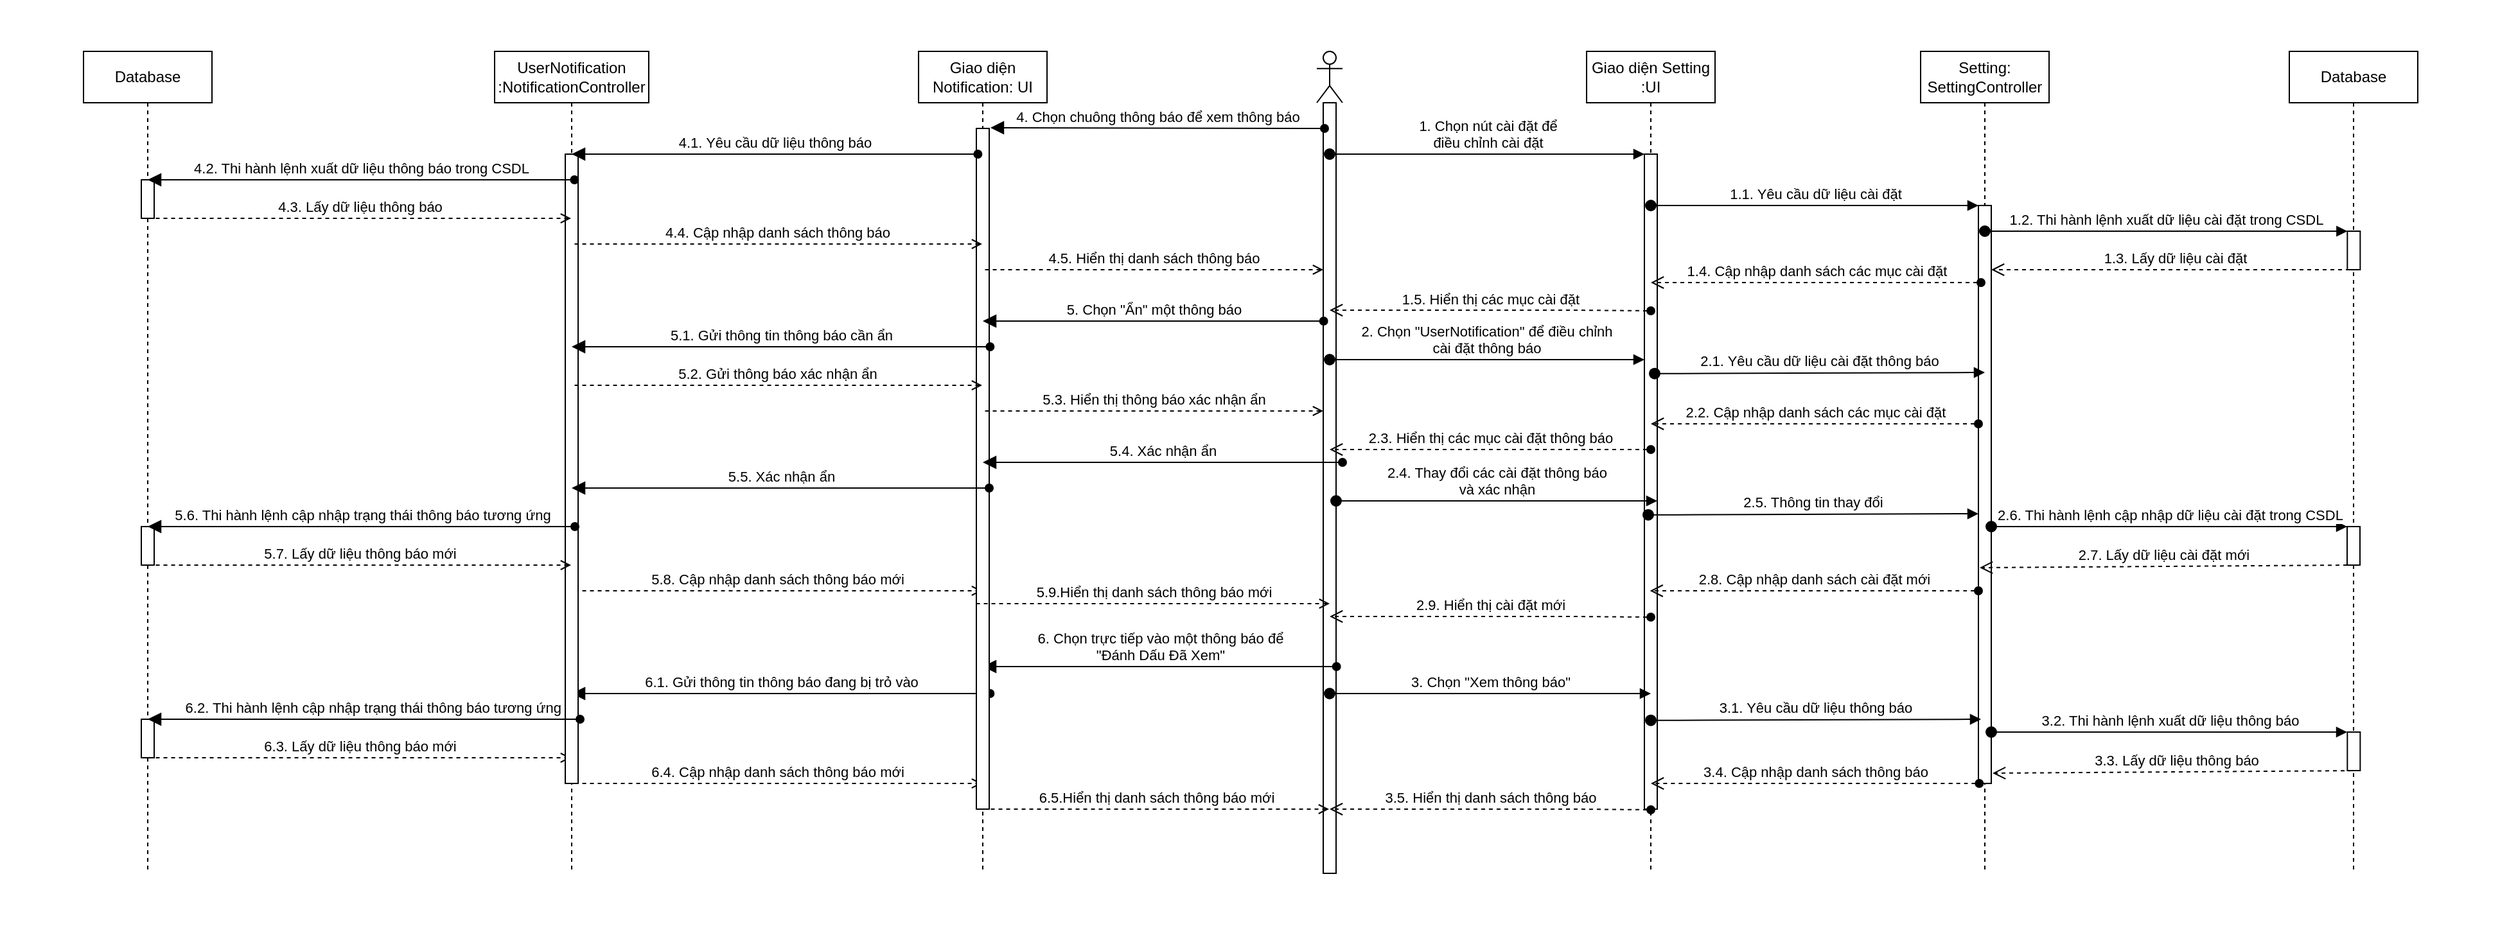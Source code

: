 <mxfile version="13.10.4" type="device"><diagram id="IbwBRbwFiVhsBLn8l_GS" name="Page-1"><mxGraphModel dx="2692" dy="580" grid="1" gridSize="10" guides="1" tooltips="1" connect="1" arrows="1" fold="1" page="1" pageScale="1" pageWidth="827" pageHeight="1169" math="0" shadow="0"><root><mxCell id="0"/><mxCell id="1" parent="0"/><mxCell id="XpI6HPz2dA2RVhCgYdmn-34" value="" style="rounded=0;whiteSpace=wrap;html=1;strokeColor=none;" parent="1" vertex="1"><mxGeometry x="-955" width="1945" height="720" as="geometry"/></mxCell><mxCell id="hLOanEfoE3hPCV4NBsCH-1" value="" style="shape=umlLifeline;participant=umlActor;perimeter=lifelinePerimeter;whiteSpace=wrap;html=1;container=1;collapsible=0;recursiveResize=0;verticalAlign=top;spacingTop=36;outlineConnect=0;" parent="1" vertex="1"><mxGeometry x="70" y="40" width="20" height="640" as="geometry"/></mxCell><mxCell id="sGJF5LgL8xmAPL6Voxfu-1" value="" style="html=1;points=[];perimeter=orthogonalPerimeter;" parent="hLOanEfoE3hPCV4NBsCH-1" vertex="1"><mxGeometry x="5" y="40" width="10" height="600" as="geometry"/></mxCell><mxCell id="hLOanEfoE3hPCV4NBsCH-2" value="Giao diện Setting&lt;br&gt;:UI" style="shape=umlLifeline;perimeter=lifelinePerimeter;whiteSpace=wrap;html=1;container=1;collapsible=0;recursiveResize=0;outlineConnect=0;" parent="1" vertex="1"><mxGeometry x="280" y="40" width="100" height="640" as="geometry"/></mxCell><mxCell id="hLOanEfoE3hPCV4NBsCH-9" value="" style="html=1;points=[];perimeter=orthogonalPerimeter;" parent="hLOanEfoE3hPCV4NBsCH-2" vertex="1"><mxGeometry x="45" y="80" width="10" height="510" as="geometry"/></mxCell><mxCell id="hLOanEfoE3hPCV4NBsCH-3" value="Setting:&lt;br&gt;SettingController" style="shape=umlLifeline;perimeter=lifelinePerimeter;whiteSpace=wrap;html=1;container=1;collapsible=0;recursiveResize=0;outlineConnect=0;" parent="1" vertex="1"><mxGeometry x="540" y="40" width="100" height="640" as="geometry"/></mxCell><mxCell id="hLOanEfoE3hPCV4NBsCH-6" value="" style="html=1;points=[];perimeter=orthogonalPerimeter;" parent="hLOanEfoE3hPCV4NBsCH-3" vertex="1"><mxGeometry x="45" y="120" width="10" height="450" as="geometry"/></mxCell><mxCell id="hLOanEfoE3hPCV4NBsCH-5" value="1. Chọn nút cài đặt để&lt;br&gt;điều chỉnh cài đặt" style="html=1;verticalAlign=bottom;startArrow=oval;endArrow=block;startSize=8;" parent="1" source="hLOanEfoE3hPCV4NBsCH-1" edge="1"><mxGeometry relative="1" as="geometry"><mxPoint x="265" y="120" as="sourcePoint"/><Array as="points"><mxPoint x="170" y="120"/></Array><mxPoint x="325" y="120" as="targetPoint"/></mxGeometry></mxCell><mxCell id="hLOanEfoE3hPCV4NBsCH-7" value="1.1. Yêu cầu dữ liệu cài đặt" style="html=1;verticalAlign=bottom;startArrow=oval;endArrow=block;startSize=8;" parent="1" source="hLOanEfoE3hPCV4NBsCH-2" target="hLOanEfoE3hPCV4NBsCH-6" edge="1"><mxGeometry relative="1" as="geometry"><mxPoint x="505" y="160" as="sourcePoint"/><Array as="points"><mxPoint x="360" y="160"/></Array></mxGeometry></mxCell><mxCell id="hLOanEfoE3hPCV4NBsCH-8" value="1.4. Cập nhập danh sách các mục cài đặt" style="html=1;verticalAlign=bottom;endArrow=open;endSize=8;startArrow=oval;startFill=1;endFill=0;dashed=1;" parent="1" target="hLOanEfoE3hPCV4NBsCH-2" edge="1"><mxGeometry relative="1" as="geometry"><mxPoint x="587" y="220" as="sourcePoint"/><mxPoint x="490" y="200" as="targetPoint"/><Array as="points"><mxPoint x="520" y="220"/></Array></mxGeometry></mxCell><mxCell id="hLOanEfoE3hPCV4NBsCH-11" value="2. Chọn &quot;UserNotification&quot; để điều chỉnh&lt;br&gt;cài đặt thông báo" style="html=1;verticalAlign=bottom;startArrow=oval;endArrow=block;startSize=8;" parent="1" edge="1"><mxGeometry relative="1" as="geometry"><mxPoint x="79.997" y="280" as="sourcePoint"/><mxPoint x="325" y="280" as="targetPoint"/><Array as="points"><mxPoint x="170.33" y="280"/></Array></mxGeometry></mxCell><mxCell id="hLOanEfoE3hPCV4NBsCH-14" value="2.6. Thi hành lệnh cập nhập dữ liệu cài đặt trong CSDL" style="html=1;verticalAlign=bottom;startArrow=oval;endArrow=block;startSize=8;" parent="1" source="hLOanEfoE3hPCV4NBsCH-6" target="CObp40B2S-BS8bNpRZt_-8" edge="1"><mxGeometry relative="1" as="geometry"><mxPoint x="329.997" y="360" as="sourcePoint"/><mxPoint x="877" y="359" as="targetPoint"/><Array as="points"><mxPoint x="680" y="410"/></Array></mxGeometry></mxCell><mxCell id="hLOanEfoE3hPCV4NBsCH-39" value="6. Chọn trực tiếp vào một thông báo để&lt;br&gt;&quot;Đánh Dấu Đã Xem&quot;" style="html=1;verticalAlign=bottom;startArrow=block;endArrow=oval;startSize=8;startFill=1;endFill=1;" parent="1" source="XpI6HPz2dA2RVhCgYdmn-4" edge="1"><mxGeometry relative="1" as="geometry"><mxPoint x="-160.003" y="519" as="sourcePoint"/><mxPoint x="85.33" y="519" as="targetPoint"/></mxGeometry></mxCell><mxCell id="CObp40B2S-BS8bNpRZt_-1" value="2.1. Yêu cầu dữ liệu cài đặt thông báo" style="html=1;verticalAlign=bottom;startArrow=oval;endArrow=block;startSize=8;entryX=0.2;entryY=-0.021;entryDx=0;entryDy=0;entryPerimeter=0;" parent="1" edge="1"><mxGeometry relative="1" as="geometry"><mxPoint x="332.997" y="290.84" as="sourcePoint"/><mxPoint x="590" y="290.0" as="targetPoint"/><Array as="points"><mxPoint x="363.33" y="290.84"/></Array></mxGeometry></mxCell><mxCell id="CObp40B2S-BS8bNpRZt_-2" value="Database" style="shape=umlLifeline;perimeter=lifelinePerimeter;whiteSpace=wrap;html=1;container=1;collapsible=0;recursiveResize=0;outlineConnect=0;" parent="1" vertex="1"><mxGeometry x="827" y="40" width="100" height="640" as="geometry"/></mxCell><mxCell id="CObp40B2S-BS8bNpRZt_-7" value="" style="html=1;points=[];perimeter=orthogonalPerimeter;" parent="CObp40B2S-BS8bNpRZt_-2" vertex="1"><mxGeometry x="45.18" y="140" width="10" height="30" as="geometry"/></mxCell><mxCell id="AutPCikVQwlSrLq2gRiJ-5" value="" style="html=1;points=[];perimeter=orthogonalPerimeter;" vertex="1" parent="CObp40B2S-BS8bNpRZt_-2"><mxGeometry x="45.18" y="530" width="10" height="30" as="geometry"/></mxCell><mxCell id="CObp40B2S-BS8bNpRZt_-4" value="2.8. Cập nhập danh sách cài đặt mới" style="html=1;verticalAlign=bottom;endArrow=open;endSize=8;startArrow=oval;startFill=1;endFill=0;dashed=1;" parent="1" edge="1"><mxGeometry relative="1" as="geometry"><mxPoint x="585" y="460" as="sourcePoint"/><mxPoint x="329.324" y="460" as="targetPoint"/><Array as="points"><mxPoint x="570" y="460"/></Array></mxGeometry></mxCell><mxCell id="CObp40B2S-BS8bNpRZt_-5" value="1.2. Thi hành lệnh xuất dữ liệu cài đặt trong CSDL" style="html=1;verticalAlign=bottom;startArrow=oval;endArrow=block;startSize=8;" parent="1" target="CObp40B2S-BS8bNpRZt_-7" edge="1"><mxGeometry relative="1" as="geometry"><mxPoint x="590.004" y="180" as="sourcePoint"/><mxPoint x="877.18" y="180" as="targetPoint"/><Array as="points"><mxPoint x="730.68" y="180"/></Array></mxGeometry></mxCell><mxCell id="CObp40B2S-BS8bNpRZt_-6" value="1.3. Lấy dữ liệu cài đặt" style="html=1;verticalAlign=bottom;endArrow=open;dashed=1;endSize=8;" parent="1" target="hLOanEfoE3hPCV4NBsCH-6" edge="1"><mxGeometry relative="1" as="geometry"><mxPoint x="880" y="210" as="sourcePoint"/><mxPoint x="800" y="210" as="targetPoint"/></mxGeometry></mxCell><mxCell id="CObp40B2S-BS8bNpRZt_-24" value="5.8. Cập nhập danh sách thông báo mới" style="html=1;verticalAlign=bottom;endArrow=none;endSize=8;startArrow=open;startFill=0;endFill=0;dashed=1;" parent="1" source="XpI6HPz2dA2RVhCgYdmn-4" edge="1"><mxGeometry relative="1" as="geometry"><mxPoint x="-254.32" y="460" as="sourcePoint"/><mxPoint x="-509.996" y="460" as="targetPoint"/><Array as="points"><mxPoint x="-269.32" y="460"/></Array></mxGeometry></mxCell><mxCell id="CObp40B2S-BS8bNpRZt_-25" value="6.1. Gửi thông tin thông báo đang bị trỏ vào" style="html=1;verticalAlign=bottom;startArrow=block;endArrow=oval;startSize=8;startFill=1;endFill=1;" parent="1" source="XpI6HPz2dA2RVhCgYdmn-5" edge="1"><mxGeometry relative="1" as="geometry"><mxPoint x="-439.996" y="540" as="sourcePoint"/><mxPoint x="-184.32" y="540" as="targetPoint"/><Array as="points"><mxPoint x="-369.32" y="540"/></Array></mxGeometry></mxCell><mxCell id="CObp40B2S-BS8bNpRZt_-27" value="6.4. Cập nhập danh sách thông báo mới" style="html=1;verticalAlign=bottom;endArrow=none;endSize=8;startArrow=open;startFill=0;endFill=0;dashed=1;" parent="1" source="XpI6HPz2dA2RVhCgYdmn-4" edge="1"><mxGeometry relative="1" as="geometry"><mxPoint x="-254.32" y="610" as="sourcePoint"/><mxPoint x="-509.996" y="610" as="targetPoint"/><Array as="points"><mxPoint x="-269.32" y="610"/></Array></mxGeometry></mxCell><mxCell id="lDsmbvoWzP21t5umPHXD-1" value="2.2. Cập nhập danh sách các mục cài đặt" style="html=1;verticalAlign=bottom;endArrow=open;endSize=8;endFill=0;startArrow=oval;startFill=1;dashed=1;" parent="1" source="hLOanEfoE3hPCV4NBsCH-6" edge="1"><mxGeometry relative="1" as="geometry"><mxPoint x="550.5" y="329.5" as="sourcePoint"/><mxPoint x="330" y="330" as="targetPoint"/></mxGeometry></mxCell><mxCell id="sGJF5LgL8xmAPL6Voxfu-2" value="1.5. Hiển thị các mục cài đặt" style="html=1;verticalAlign=bottom;endArrow=open;endSize=8;startArrow=oval;startFill=1;endFill=0;dashed=1;" parent="1" edge="1"><mxGeometry relative="1" as="geometry"><mxPoint x="330" y="242" as="sourcePoint"/><mxPoint x="80" y="241.5" as="targetPoint"/><Array as="points"><mxPoint x="270.5" y="241.5"/></Array></mxGeometry></mxCell><mxCell id="sGJF5LgL8xmAPL6Voxfu-3" value="2.3. Hiển thị các mục cài đặt thông báo" style="html=1;verticalAlign=bottom;endArrow=open;endSize=8;endFill=0;startArrow=oval;startFill=1;dashed=1;" parent="1" edge="1"><mxGeometry relative="1" as="geometry"><mxPoint x="330" y="350" as="sourcePoint"/><mxPoint x="80" y="350" as="targetPoint"/></mxGeometry></mxCell><mxCell id="sGJF5LgL8xmAPL6Voxfu-4" value="2.7. Lấy dữ liệu cài đặt mới" style="html=1;verticalAlign=bottom;endArrow=open;dashed=1;endSize=8;" parent="1" edge="1" source="CObp40B2S-BS8bNpRZt_-8"><mxGeometry relative="1" as="geometry"><mxPoint x="880" y="420" as="sourcePoint"/><mxPoint x="586" y="442" as="targetPoint"/><Array as="points"/></mxGeometry></mxCell><mxCell id="sGJF5LgL8xmAPL6Voxfu-7" value="2.5. Thông tin thay đổi" style="html=1;verticalAlign=bottom;startArrow=oval;endArrow=block;startSize=8;entryX=0.2;entryY=-0.021;entryDx=0;entryDy=0;entryPerimeter=0;" parent="1" edge="1"><mxGeometry relative="1" as="geometry"><mxPoint x="327.997" y="400.84" as="sourcePoint"/><mxPoint x="585" y="400" as="targetPoint"/><Array as="points"><mxPoint x="358.33" y="400.84"/></Array></mxGeometry></mxCell><mxCell id="sGJF5LgL8xmAPL6Voxfu-20" value="6.3. Lấy dữ liệu thông báo mới" style="html=1;verticalAlign=bottom;endArrow=none;dashed=1;endSize=8;startArrow=open;startFill=0;endFill=0;" parent="1" source="XpI6HPz2dA2RVhCgYdmn-5" edge="1"><mxGeometry relative="1" as="geometry"><mxPoint x="-555" y="590" as="sourcePoint"/><mxPoint x="-840" y="590" as="targetPoint"/></mxGeometry></mxCell><mxCell id="sGJF5LgL8xmAPL6Voxfu-22" value="6.5.Hiển thị danh sách thông báo mới" style="html=1;verticalAlign=bottom;endArrow=none;endSize=8;startArrow=open;startFill=0;endFill=0;dashed=1;" parent="1" source="hLOanEfoE3hPCV4NBsCH-1" edge="1"><mxGeometry relative="1" as="geometry"><mxPoint x="55.68" y="630" as="sourcePoint"/><mxPoint x="-190" y="630" as="targetPoint"/><Array as="points"><mxPoint x="40.68" y="630"/></Array></mxGeometry></mxCell><mxCell id="XpI6HPz2dA2RVhCgYdmn-4" value="Giao diện Notification: UI" style="shape=umlLifeline;perimeter=lifelinePerimeter;whiteSpace=wrap;html=1;container=1;collapsible=0;recursiveResize=0;outlineConnect=0;" parent="1" vertex="1"><mxGeometry x="-240" y="40" width="100" height="640" as="geometry"/></mxCell><mxCell id="XpI6HPz2dA2RVhCgYdmn-14" value="" style="html=1;points=[];perimeter=orthogonalPerimeter;" parent="XpI6HPz2dA2RVhCgYdmn-4" vertex="1"><mxGeometry x="45" y="60" width="10" height="530" as="geometry"/></mxCell><mxCell id="sGJF5LgL8xmAPL6Voxfu-17" value="5.9.Hiển thị danh sách thông báo mới" style="html=1;verticalAlign=bottom;endArrow=none;endSize=8;startArrow=open;startFill=0;endFill=0;dashed=1;" parent="XpI6HPz2dA2RVhCgYdmn-4" edge="1"><mxGeometry relative="1" as="geometry"><mxPoint x="320" y="430" as="sourcePoint"/><mxPoint x="45" y="430" as="targetPoint"/><Array as="points"/></mxGeometry></mxCell><mxCell id="XpI6HPz2dA2RVhCgYdmn-5" value="UserNotification&lt;br&gt;:NotificationController" style="shape=umlLifeline;perimeter=lifelinePerimeter;whiteSpace=wrap;html=1;container=1;collapsible=0;recursiveResize=0;outlineConnect=0;" parent="1" vertex="1"><mxGeometry x="-570" y="40" width="120" height="640" as="geometry"/></mxCell><mxCell id="XpI6HPz2dA2RVhCgYdmn-15" value="" style="html=1;points=[];perimeter=orthogonalPerimeter;" parent="XpI6HPz2dA2RVhCgYdmn-5" vertex="1"><mxGeometry x="55" y="80" width="10" height="490" as="geometry"/></mxCell><mxCell id="XpI6HPz2dA2RVhCgYdmn-13" value="Database" style="shape=umlLifeline;perimeter=lifelinePerimeter;whiteSpace=wrap;html=1;container=1;collapsible=0;recursiveResize=0;outlineConnect=0;" parent="1" vertex="1"><mxGeometry x="-890" y="40" width="100" height="640" as="geometry"/></mxCell><mxCell id="XpI6HPz2dA2RVhCgYdmn-20" value="" style="html=1;points=[];perimeter=orthogonalPerimeter;" parent="XpI6HPz2dA2RVhCgYdmn-13" vertex="1"><mxGeometry x="45" y="100" width="10" height="30" as="geometry"/></mxCell><mxCell id="CObp40B2S-BS8bNpRZt_-23" value="" style="html=1;points=[];perimeter=orthogonalPerimeter;" parent="XpI6HPz2dA2RVhCgYdmn-13" vertex="1"><mxGeometry x="45" y="370" width="10" height="30" as="geometry"/></mxCell><mxCell id="XpI6HPz2dA2RVhCgYdmn-33" value="" style="html=1;points=[];perimeter=orthogonalPerimeter;" parent="XpI6HPz2dA2RVhCgYdmn-13" vertex="1"><mxGeometry x="45" y="520" width="10" height="30" as="geometry"/></mxCell><mxCell id="XpI6HPz2dA2RVhCgYdmn-16" value="4. Chọn chuông thông báo để xem thông báo" style="html=1;verticalAlign=bottom;startArrow=block;endArrow=oval;startSize=8;startFill=1;endFill=1;exitX=1.1;exitY=-0.001;exitDx=0;exitDy=0;exitPerimeter=0;" parent="1" source="XpI6HPz2dA2RVhCgYdmn-14" edge="1"><mxGeometry relative="1" as="geometry"><mxPoint x="-169.997" y="110" as="sourcePoint"/><mxPoint x="76" y="100" as="targetPoint"/></mxGeometry></mxCell><mxCell id="XpI6HPz2dA2RVhCgYdmn-17" value="4.1. Yêu cầu dữ liệu thông báo" style="html=1;verticalAlign=bottom;startArrow=block;endArrow=oval;startSize=8;startFill=1;endFill=1;" parent="1" source="XpI6HPz2dA2RVhCgYdmn-5" edge="1"><mxGeometry relative="1" as="geometry"><mxPoint x="-449.997" y="120" as="sourcePoint"/><mxPoint x="-193.83" y="120" as="targetPoint"/><Array as="points"><mxPoint x="-378.83" y="120"/></Array></mxGeometry></mxCell><mxCell id="XpI6HPz2dA2RVhCgYdmn-18" value="4.2. Thi hành lệnh xuất dữ liệu thông báo trong CSDL" style="html=1;verticalAlign=bottom;startArrow=block;endArrow=oval;startSize=8;startFill=1;endFill=1;" parent="1" source="XpI6HPz2dA2RVhCgYdmn-13" edge="1"><mxGeometry relative="1" as="geometry"><mxPoint x="-780.0" y="140" as="sourcePoint"/><mxPoint x="-507.82" y="140" as="targetPoint"/><Array as="points"><mxPoint x="-644" y="140"/></Array></mxGeometry></mxCell><mxCell id="XpI6HPz2dA2RVhCgYdmn-21" value="4.3. Lấy dữ liệu thông báo" style="html=1;verticalAlign=bottom;endArrow=none;dashed=1;endSize=8;startArrow=open;startFill=0;endFill=0;" parent="1" source="XpI6HPz2dA2RVhCgYdmn-5" edge="1"><mxGeometry relative="1" as="geometry"><mxPoint x="-555" y="170" as="sourcePoint"/><mxPoint x="-840" y="170" as="targetPoint"/></mxGeometry></mxCell><mxCell id="XpI6HPz2dA2RVhCgYdmn-22" value="4.4. Cập nhập danh sách thông báo" style="html=1;verticalAlign=bottom;endArrow=none;endSize=8;startArrow=open;startFill=0;endFill=0;dashed=1;" parent="1" source="XpI6HPz2dA2RVhCgYdmn-4" edge="1"><mxGeometry relative="1" as="geometry"><mxPoint x="-254.32" y="190" as="sourcePoint"/><mxPoint x="-509.996" y="190" as="targetPoint"/><Array as="points"><mxPoint x="-269.32" y="190"/></Array></mxGeometry></mxCell><mxCell id="XpI6HPz2dA2RVhCgYdmn-23" value="4.5. Hiển thị danh sách thông báo" style="html=1;verticalAlign=bottom;endArrow=none;endSize=8;startArrow=open;startFill=0;endFill=0;dashed=1;" parent="1" source="sGJF5LgL8xmAPL6Voxfu-1" edge="1"><mxGeometry relative="1" as="geometry"><mxPoint x="45.68" y="210" as="sourcePoint"/><mxPoint x="-190" y="210" as="targetPoint"/><Array as="points"><mxPoint x="30.68" y="210"/></Array></mxGeometry></mxCell><mxCell id="XpI6HPz2dA2RVhCgYdmn-24" value="5. Chọn &quot;Ẩn&quot; một thông báo" style="html=1;verticalAlign=bottom;startArrow=block;endArrow=oval;startSize=8;startFill=1;endFill=1;" parent="1" source="XpI6HPz2dA2RVhCgYdmn-4" edge="1"><mxGeometry relative="1" as="geometry"><mxPoint x="-170.003" y="250" as="sourcePoint"/><mxPoint x="75.33" y="250" as="targetPoint"/></mxGeometry></mxCell><mxCell id="XpI6HPz2dA2RVhCgYdmn-25" value="5.1. Gửi thông tin thông báo cần ẩn" style="html=1;verticalAlign=bottom;startArrow=block;endArrow=oval;startSize=8;startFill=1;endFill=1;" parent="1" source="XpI6HPz2dA2RVhCgYdmn-5" edge="1"><mxGeometry relative="1" as="geometry"><mxPoint x="-439.996" y="270" as="sourcePoint"/><mxPoint x="-184.32" y="270" as="targetPoint"/><Array as="points"><mxPoint x="-369.32" y="270"/></Array></mxGeometry></mxCell><mxCell id="XpI6HPz2dA2RVhCgYdmn-26" value="5.2. Gửi thông báo xác nhận ẩn" style="html=1;verticalAlign=bottom;endArrow=none;endSize=8;endFill=0;startArrow=open;startFill=0;dashed=1;" parent="1" source="XpI6HPz2dA2RVhCgYdmn-4" edge="1"><mxGeometry relative="1" as="geometry"><mxPoint x="-255.0" y="300" as="sourcePoint"/><mxPoint x="-510.0" y="300" as="targetPoint"/></mxGeometry></mxCell><mxCell id="XpI6HPz2dA2RVhCgYdmn-27" value="5.3. Hiển thị thông báo xác nhận ẩn" style="html=1;verticalAlign=bottom;endArrow=none;endSize=8;endFill=0;startArrow=open;startFill=0;entryX=1.22;entryY=0.409;entryDx=0;entryDy=0;entryPerimeter=0;dashed=1;" parent="1" source="sGJF5LgL8xmAPL6Voxfu-1" edge="1"><mxGeometry relative="1" as="geometry"><mxPoint x="57.8" y="320.0" as="sourcePoint"/><mxPoint x="-190.0" y="320.0" as="targetPoint"/></mxGeometry></mxCell><mxCell id="XpI6HPz2dA2RVhCgYdmn-28" value="5.4. Xác nhận ẩn" style="html=1;verticalAlign=bottom;startArrow=block;endArrow=oval;startSize=8;startFill=1;endFill=1;" parent="1" edge="1"><mxGeometry relative="1" as="geometry"><mxPoint x="-190.003" y="360" as="sourcePoint"/><mxPoint x="90" y="360" as="targetPoint"/></mxGeometry></mxCell><mxCell id="XpI6HPz2dA2RVhCgYdmn-29" value="5.5. Xác nhận ẩn" style="html=1;verticalAlign=bottom;startArrow=block;endArrow=oval;startSize=8;startFill=1;endFill=1;" parent="1" source="XpI6HPz2dA2RVhCgYdmn-5" edge="1"><mxGeometry relative="1" as="geometry"><mxPoint x="-440.003" y="380" as="sourcePoint"/><mxPoint x="-185.0" y="380" as="targetPoint"/></mxGeometry></mxCell><mxCell id="XpI6HPz2dA2RVhCgYdmn-30" value="5.6. Thi hành lệnh cập nhập trạng thái thông báo tương ứng" style="html=1;verticalAlign=bottom;startArrow=block;endArrow=oval;startSize=8;startFill=1;endFill=1;" parent="1" source="XpI6HPz2dA2RVhCgYdmn-13" edge="1"><mxGeometry relative="1" as="geometry"><mxPoint x="-790" y="410.0" as="sourcePoint"/><mxPoint x="-507.5" y="410.0" as="targetPoint"/></mxGeometry></mxCell><mxCell id="XpI6HPz2dA2RVhCgYdmn-31" value="5.7. Lấy dữ liệu thông báo mới" style="html=1;verticalAlign=bottom;endArrow=none;dashed=1;endSize=8;startArrow=open;startFill=0;endFill=0;" parent="1" source="XpI6HPz2dA2RVhCgYdmn-5" edge="1"><mxGeometry relative="1" as="geometry"><mxPoint x="-555" y="440" as="sourcePoint"/><mxPoint x="-840" y="440" as="targetPoint"/></mxGeometry></mxCell><mxCell id="XpI6HPz2dA2RVhCgYdmn-32" value="&amp;nbsp; &amp;nbsp; 6.2. Thi hành lệnh cập nhập trạng thái thông báo tương ứng" style="html=1;verticalAlign=bottom;startArrow=block;endArrow=oval;startSize=8;startFill=1;endFill=1;" parent="1" source="XpI6HPz2dA2RVhCgYdmn-13" edge="1"><mxGeometry relative="1" as="geometry"><mxPoint x="-780.0" y="560" as="sourcePoint"/><mxPoint x="-503.5" y="560" as="targetPoint"/><Array as="points"><mxPoint x="-750" y="560"/></Array></mxGeometry></mxCell><mxCell id="sGJF5LgL8xmAPL6Voxfu-6" value="2.4. Thay đổi các cài đặt thông báo &lt;br&gt;và xác nhận" style="html=1;verticalAlign=bottom;startArrow=oval;endArrow=block;startSize=8;" parent="1" edge="1"><mxGeometry relative="1" as="geometry"><mxPoint x="84.997" y="390" as="sourcePoint"/><mxPoint x="335" y="390" as="targetPoint"/><Array as="points"><mxPoint x="125" y="390"/><mxPoint x="175.33" y="390"/></Array></mxGeometry></mxCell><mxCell id="CObp40B2S-BS8bNpRZt_-8" value="" style="html=1;points=[];perimeter=orthogonalPerimeter;" parent="1" vertex="1"><mxGeometry x="872" y="410" width="10" height="30" as="geometry"/></mxCell><mxCell id="sGJF5LgL8xmAPL6Voxfu-5" value="2.9. Hiển thị cài đặt mới" style="html=1;verticalAlign=bottom;endArrow=open;endSize=8;startArrow=oval;startFill=1;endFill=0;dashed=1;" parent="1" edge="1"><mxGeometry relative="1" as="geometry"><mxPoint x="330" y="480.5" as="sourcePoint"/><mxPoint x="80" y="480" as="targetPoint"/><Array as="points"><mxPoint x="270.5" y="480"/></Array></mxGeometry></mxCell><mxCell id="AutPCikVQwlSrLq2gRiJ-2" value="3. Chọn &quot;Xem thông báo&quot;" style="html=1;verticalAlign=bottom;startArrow=oval;endArrow=block;startSize=8;" edge="1" parent="1"><mxGeometry relative="1" as="geometry"><mxPoint x="79.997" y="540" as="sourcePoint"/><mxPoint x="330" y="540" as="targetPoint"/><Array as="points"><mxPoint x="120" y="540"/><mxPoint x="170.33" y="540"/></Array></mxGeometry></mxCell><mxCell id="AutPCikVQwlSrLq2gRiJ-3" value="3.1. Yêu cầu dữ liệu thông báo" style="html=1;verticalAlign=bottom;startArrow=oval;endArrow=block;startSize=8;entryX=0.2;entryY=-0.021;entryDx=0;entryDy=0;entryPerimeter=0;" edge="1" parent="1"><mxGeometry relative="1" as="geometry"><mxPoint x="329.997" y="560.84" as="sourcePoint"/><mxPoint x="587" y="560" as="targetPoint"/><Array as="points"><mxPoint x="360.33" y="560.84"/></Array></mxGeometry></mxCell><mxCell id="AutPCikVQwlSrLq2gRiJ-4" value="3.2. Thi hành lệnh xuất dữ liệu thông báo" style="html=1;verticalAlign=bottom;startArrow=oval;endArrow=block;startSize=8;" edge="1" parent="1"><mxGeometry relative="1" as="geometry"><mxPoint x="595" y="570" as="sourcePoint"/><mxPoint x="872" y="570" as="targetPoint"/><Array as="points"><mxPoint x="680" y="570"/></Array></mxGeometry></mxCell><mxCell id="AutPCikVQwlSrLq2gRiJ-6" value="3.3. Lấy dữ liệu thông báo" style="html=1;verticalAlign=bottom;endArrow=open;dashed=1;endSize=8;" edge="1" parent="1"><mxGeometry relative="1" as="geometry"><mxPoint x="882" y="600" as="sourcePoint"/><mxPoint x="596" y="602" as="targetPoint"/><Array as="points"/></mxGeometry></mxCell><mxCell id="AutPCikVQwlSrLq2gRiJ-7" value="3.4. Cập nhập danh sách thông báo" style="html=1;verticalAlign=bottom;endArrow=open;endSize=8;startArrow=oval;startFill=1;endFill=0;dashed=1;" edge="1" parent="1"><mxGeometry relative="1" as="geometry"><mxPoint x="585.68" y="610" as="sourcePoint"/><mxPoint x="330.004" y="610" as="targetPoint"/><Array as="points"><mxPoint x="570.68" y="610"/></Array></mxGeometry></mxCell><mxCell id="AutPCikVQwlSrLq2gRiJ-8" value="3.5. Hiển thị danh sách thông báo" style="html=1;verticalAlign=bottom;endArrow=open;endSize=8;startArrow=oval;startFill=1;endFill=0;dashed=1;" edge="1" parent="1"><mxGeometry relative="1" as="geometry"><mxPoint x="330" y="630.5" as="sourcePoint"/><mxPoint x="80" y="630" as="targetPoint"/><Array as="points"><mxPoint x="270.5" y="630"/></Array></mxGeometry></mxCell></root></mxGraphModel></diagram></mxfile>
